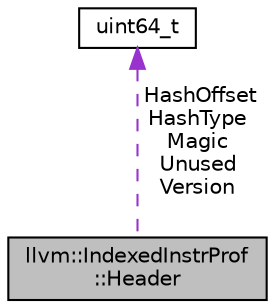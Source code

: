 digraph "llvm::IndexedInstrProf::Header"
{
 // LATEX_PDF_SIZE
  bgcolor="transparent";
  edge [fontname="Helvetica",fontsize="10",labelfontname="Helvetica",labelfontsize="10"];
  node [fontname="Helvetica",fontsize="10",shape="box"];
  Node1 [label="llvm::IndexedInstrProf\l::Header",height=0.2,width=0.4,color="black", fillcolor="grey75", style="filled", fontcolor="black",tooltip=" "];
  Node2 -> Node1 [dir="back",color="darkorchid3",fontsize="10",style="dashed",label=" HashOffset\nHashType\nMagic\nUnused\nVersion" ,fontname="Helvetica"];
  Node2 [label="uint64_t",height=0.2,width=0.4,color="black",tooltip=" "];
}
